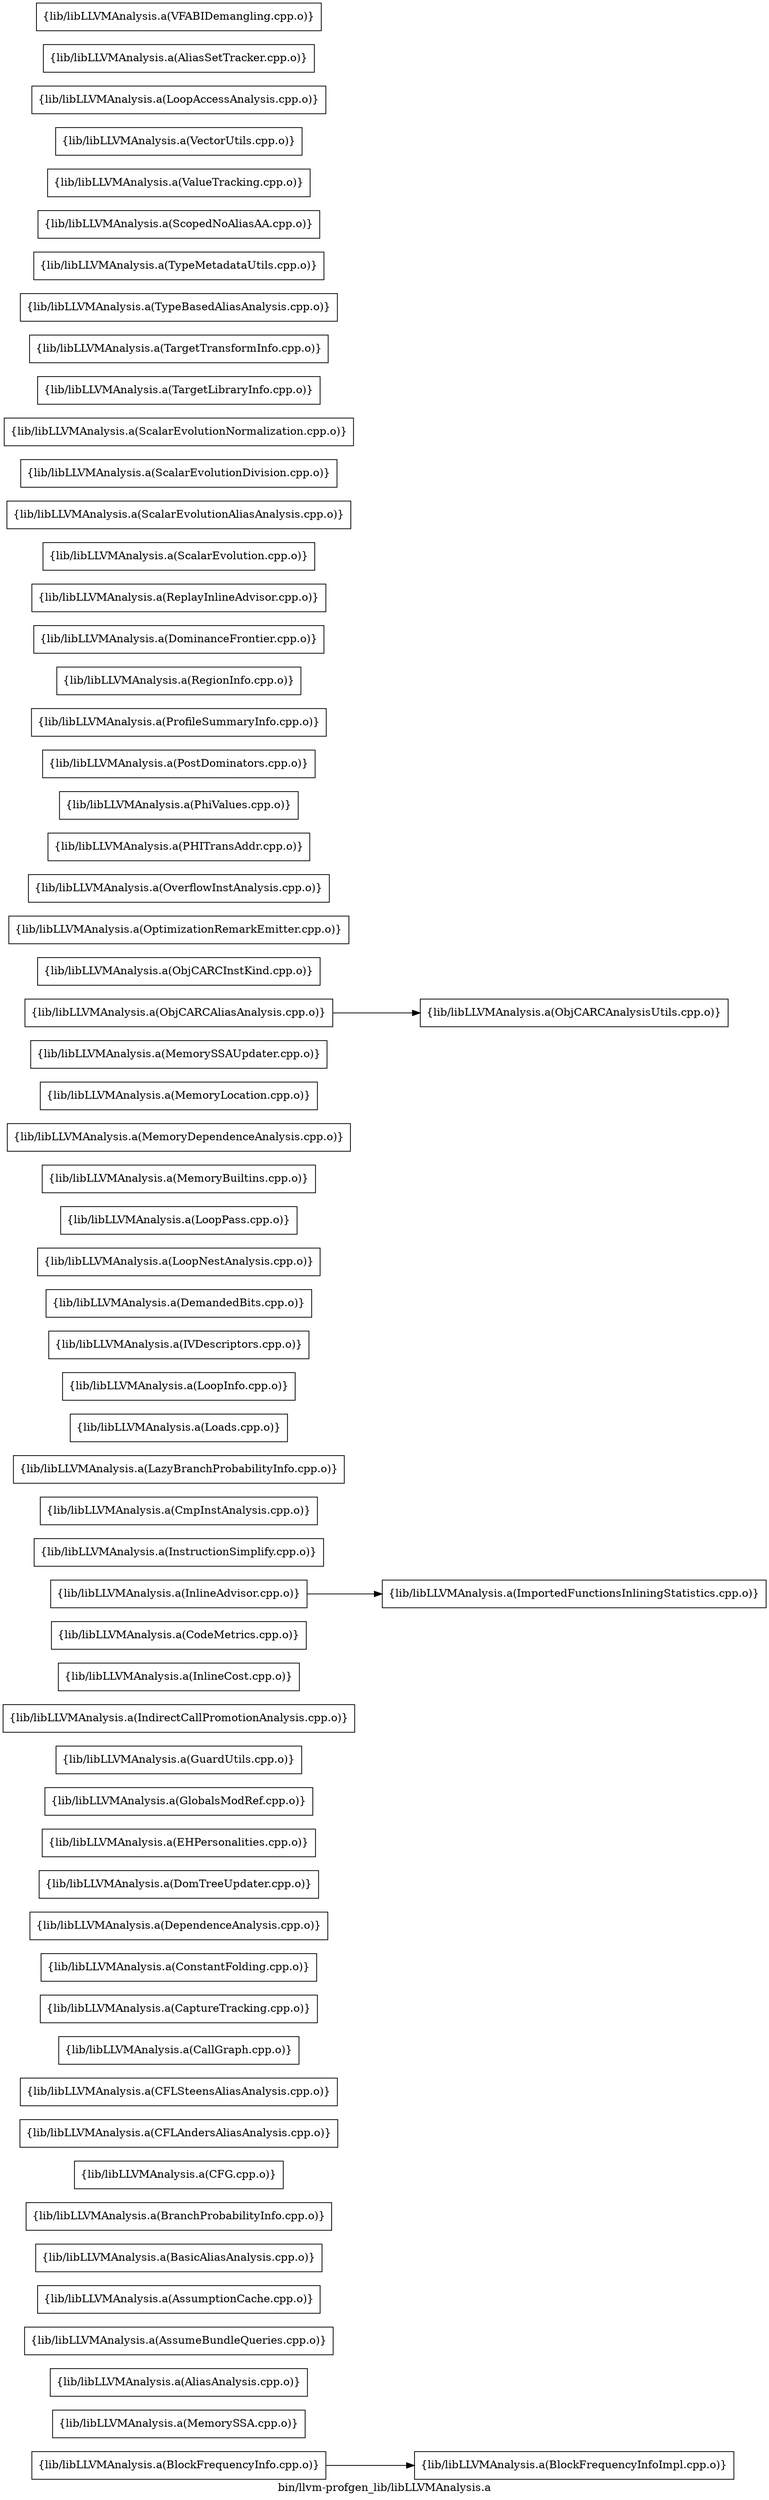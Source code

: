 digraph "bin/llvm-profgen_lib/libLLVMAnalysis.a" {
	label="bin/llvm-profgen_lib/libLLVMAnalysis.a";
	rankdir=LR;
	{ rank=same; Node0x5599c5067fa8;  }

	Node0x5599c5067fa8 [shape=record,shape=box,group=0,label="{lib/libLLVMAnalysis.a(BlockFrequencyInfo.cpp.o)}"];
	Node0x5599c5067fa8 -> Node0x5599c506b158;
	Node0x5599c5066388 [shape=record,shape=box,group=0,label="{lib/libLLVMAnalysis.a(MemorySSA.cpp.o)}"];
	Node0x5599c5069e98 [shape=record,shape=box,group=0,label="{lib/libLLVMAnalysis.a(AliasAnalysis.cpp.o)}"];
	Node0x5599c5069128 [shape=record,shape=box,group=0,label="{lib/libLLVMAnalysis.a(AssumeBundleQueries.cpp.o)}"];
	Node0x5599c50698f8 [shape=record,shape=box,group=0,label="{lib/libLLVMAnalysis.a(AssumptionCache.cpp.o)}"];
	Node0x5599c5068b38 [shape=record,shape=box,group=0,label="{lib/libLLVMAnalysis.a(BasicAliasAnalysis.cpp.o)}"];
	Node0x5599c506b158 [shape=record,shape=box,group=0,label="{lib/libLLVMAnalysis.a(BlockFrequencyInfoImpl.cpp.o)}"];
	Node0x5599c506b7e8 [shape=record,shape=box,group=0,label="{lib/libLLVMAnalysis.a(BranchProbabilityInfo.cpp.o)}"];
	Node0x5599c506c008 [shape=record,shape=box,group=0,label="{lib/libLLVMAnalysis.a(CFG.cpp.o)}"];
	Node0x5599c506c328 [shape=record,shape=box,group=0,label="{lib/libLLVMAnalysis.a(CFLAndersAliasAnalysis.cpp.o)}"];
	Node0x5599c5063638 [shape=record,shape=box,group=0,label="{lib/libLLVMAnalysis.a(CFLSteensAliasAnalysis.cpp.o)}"];
	Node0x5599c50638b8 [shape=record,shape=box,group=0,label="{lib/libLLVMAnalysis.a(CallGraph.cpp.o)}"];
	Node0x5599c5064628 [shape=record,shape=box,group=0,label="{lib/libLLVMAnalysis.a(CaptureTracking.cpp.o)}"];
	Node0x5599c5065348 [shape=record,shape=box,group=0,label="{lib/libLLVMAnalysis.a(ConstantFolding.cpp.o)}"];
	Node0x5599c506c198 [shape=record,shape=box,group=0,label="{lib/libLLVMAnalysis.a(DependenceAnalysis.cpp.o)}"];
	Node0x5599c506b568 [shape=record,shape=box,group=0,label="{lib/libLLVMAnalysis.a(DomTreeUpdater.cpp.o)}"];
	Node0x5599c506b298 [shape=record,shape=box,group=0,label="{lib/libLLVMAnalysis.a(EHPersonalities.cpp.o)}"];
	Node0x5599c506a668 [shape=record,shape=box,group=0,label="{lib/libLLVMAnalysis.a(GlobalsModRef.cpp.o)}"];
	Node0x5599c50650c8 [shape=record,shape=box,group=0,label="{lib/libLLVMAnalysis.a(GuardUtils.cpp.o)}"];
	Node0x5599c50648f8 [shape=record,shape=box,group=0,label="{lib/libLLVMAnalysis.a(IndirectCallPromotionAnalysis.cpp.o)}"];
	Node0x5599c50641c8 [shape=record,shape=box,group=0,label="{lib/libLLVMAnalysis.a(InlineCost.cpp.o)}"];
	Node0x5599c5063db8 [shape=record,shape=box,group=0,label="{lib/libLLVMAnalysis.a(CodeMetrics.cpp.o)}"];
	Node0x5599c5063688 [shape=record,shape=box,group=0,label="{lib/libLLVMAnalysis.a(InlineAdvisor.cpp.o)}"];
	Node0x5599c5063688 -> Node0x5599c5062f08;
	Node0x5599c5062f08 [shape=record,shape=box,group=0,label="{lib/libLLVMAnalysis.a(ImportedFunctionsInliningStatistics.cpp.o)}"];
	Node0x5599c50675f8 [shape=record,shape=box,group=0,label="{lib/libLLVMAnalysis.a(InstructionSimplify.cpp.o)}"];
	Node0x5599c5064948 [shape=record,shape=box,group=0,label="{lib/libLLVMAnalysis.a(CmpInstAnalysis.cpp.o)}"];
	Node0x5599c506b608 [shape=record,shape=box,group=0,label="{lib/libLLVMAnalysis.a(LazyBranchProbabilityInfo.cpp.o)}"];
	Node0x5599c506ade8 [shape=record,shape=box,group=0,label="{lib/libLLVMAnalysis.a(Loads.cpp.o)}"];
	Node0x5599c506a6b8 [shape=record,shape=box,group=0,label="{lib/libLLVMAnalysis.a(LoopInfo.cpp.o)}"];
	Node0x5599c506c5f8 [shape=record,shape=box,group=0,label="{lib/libLLVMAnalysis.a(IVDescriptors.cpp.o)}"];
	Node0x5599c506be78 [shape=record,shape=box,group=0,label="{lib/libLLVMAnalysis.a(DemandedBits.cpp.o)}"];
	Node0x5599c5069038 [shape=record,shape=box,group=0,label="{lib/libLLVMAnalysis.a(LoopNestAnalysis.cpp.o)}"];
	Node0x5599c50688b8 [shape=record,shape=box,group=0,label="{lib/libLLVMAnalysis.a(LoopPass.cpp.o)}"];
	Node0x5599c5068318 [shape=record,shape=box,group=0,label="{lib/libLLVMAnalysis.a(MemoryBuiltins.cpp.o)}"];
	Node0x5599c506a2a8 [shape=record,shape=box,group=0,label="{lib/libLLVMAnalysis.a(MemoryDependenceAnalysis.cpp.o)}"];
	Node0x5599c5064268 [shape=record,shape=box,group=0,label="{lib/libLLVMAnalysis.a(MemoryLocation.cpp.o)}"];
	Node0x5599c5066568 [shape=record,shape=box,group=0,label="{lib/libLLVMAnalysis.a(MemorySSAUpdater.cpp.o)}"];
	Node0x5599c50657a8 [shape=record,shape=box,group=0,label="{lib/libLLVMAnalysis.a(ObjCARCAliasAnalysis.cpp.o)}"];
	Node0x5599c50657a8 -> Node0x5599c5067698;
	Node0x5599c5067698 [shape=record,shape=box,group=0,label="{lib/libLLVMAnalysis.a(ObjCARCAnalysisUtils.cpp.o)}"];
	Node0x5599c5067968 [shape=record,shape=box,group=0,label="{lib/libLLVMAnalysis.a(ObjCARCInstKind.cpp.o)}"];
	Node0x5599c50671e8 [shape=record,shape=box,group=0,label="{lib/libLLVMAnalysis.a(OptimizationRemarkEmitter.cpp.o)}"];
	Node0x5599c5072f98 [shape=record,shape=box,group=0,label="{lib/libLLVMAnalysis.a(OverflowInstAnalysis.cpp.o)}"];
	Node0x5599c5072368 [shape=record,shape=box,group=0,label="{lib/libLLVMAnalysis.a(PHITransAddr.cpp.o)}"];
	Node0x5599c5071fa8 [shape=record,shape=box,group=0,label="{lib/libLLVMAnalysis.a(PhiValues.cpp.o)}"];
	Node0x5599c5073c18 [shape=record,shape=box,group=0,label="{lib/libLLVMAnalysis.a(PostDominators.cpp.o)}"];
	Node0x5599c5070158 [shape=record,shape=box,group=0,label="{lib/libLLVMAnalysis.a(ProfileSummaryInfo.cpp.o)}"];
	Node0x5599c506f9d8 [shape=record,shape=box,group=0,label="{lib/libLLVMAnalysis.a(RegionInfo.cpp.o)}"];
	Node0x5599c506fca8 [shape=record,shape=box,group=0,label="{lib/libLLVMAnalysis.a(DominanceFrontier.cpp.o)}"];
	Node0x5599c506a4d8 [shape=record,shape=box,group=0,label="{lib/libLLVMAnalysis.a(ReplayInlineAdvisor.cpp.o)}"];
	Node0x5599c5069768 [shape=record,shape=box,group=0,label="{lib/libLLVMAnalysis.a(ScalarEvolution.cpp.o)}"];
	Node0x5599c5069538 [shape=record,shape=box,group=0,label="{lib/libLLVMAnalysis.a(ScalarEvolutionAliasAnalysis.cpp.o)}"];
	Node0x5599c5068778 [shape=record,shape=box,group=0,label="{lib/libLLVMAnalysis.a(ScalarEvolutionDivision.cpp.o)}"];
	Node0x5599c5068548 [shape=record,shape=box,group=0,label="{lib/libLLVMAnalysis.a(ScalarEvolutionNormalization.cpp.o)}"];
	Node0x5599c506c9b8 [shape=record,shape=box,group=0,label="{lib/libLLVMAnalysis.a(TargetLibraryInfo.cpp.o)}"];
	Node0x5599c506c6e8 [shape=record,shape=box,group=0,label="{lib/libLLVMAnalysis.a(TargetTransformInfo.cpp.o)}"];
	Node0x5599c506c148 [shape=record,shape=box,group=0,label="{lib/libLLVMAnalysis.a(TypeBasedAliasAnalysis.cpp.o)}"];
	Node0x5599c5065f78 [shape=record,shape=box,group=0,label="{lib/libLLVMAnalysis.a(TypeMetadataUtils.cpp.o)}"];
	Node0x5599c5066658 [shape=record,shape=box,group=0,label="{lib/libLLVMAnalysis.a(ScopedNoAliasAA.cpp.o)}"];
	Node0x5599c5066ce8 [shape=record,shape=box,group=0,label="{lib/libLLVMAnalysis.a(ValueTracking.cpp.o)}"];
	Node0x5599c5067508 [shape=record,shape=box,group=0,label="{lib/libLLVMAnalysis.a(VectorUtils.cpp.o)}"];
	Node0x5599c5067cd8 [shape=record,shape=box,group=0,label="{lib/libLLVMAnalysis.a(LoopAccessAnalysis.cpp.o)}"];
	Node0x5599c5063458 [shape=record,shape=box,group=0,label="{lib/libLLVMAnalysis.a(AliasSetTracker.cpp.o)}"];
	Node0x5599c5063bd8 [shape=record,shape=box,group=0,label="{lib/libLLVMAnalysis.a(VFABIDemangling.cpp.o)}"];
}

